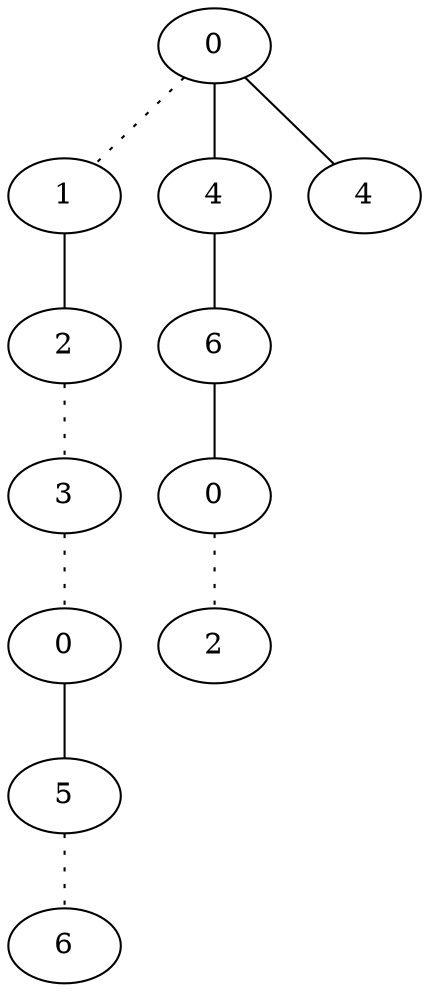 graph {
a0[label=0];
a1[label=1];
a2[label=2];
a3[label=3];
a4[label=0];
a5[label=5];
a6[label=6];
a7[label=4];
a8[label=6];
a9[label=0];
a10[label=2];
a11[label=4];
a0 -- a1 [style=dotted];
a0 -- a7;
a0 -- a11;
a1 -- a2;
a2 -- a3 [style=dotted];
a3 -- a4 [style=dotted];
a4 -- a5;
a5 -- a6 [style=dotted];
a7 -- a8;
a8 -- a9;
a9 -- a10 [style=dotted];
}
